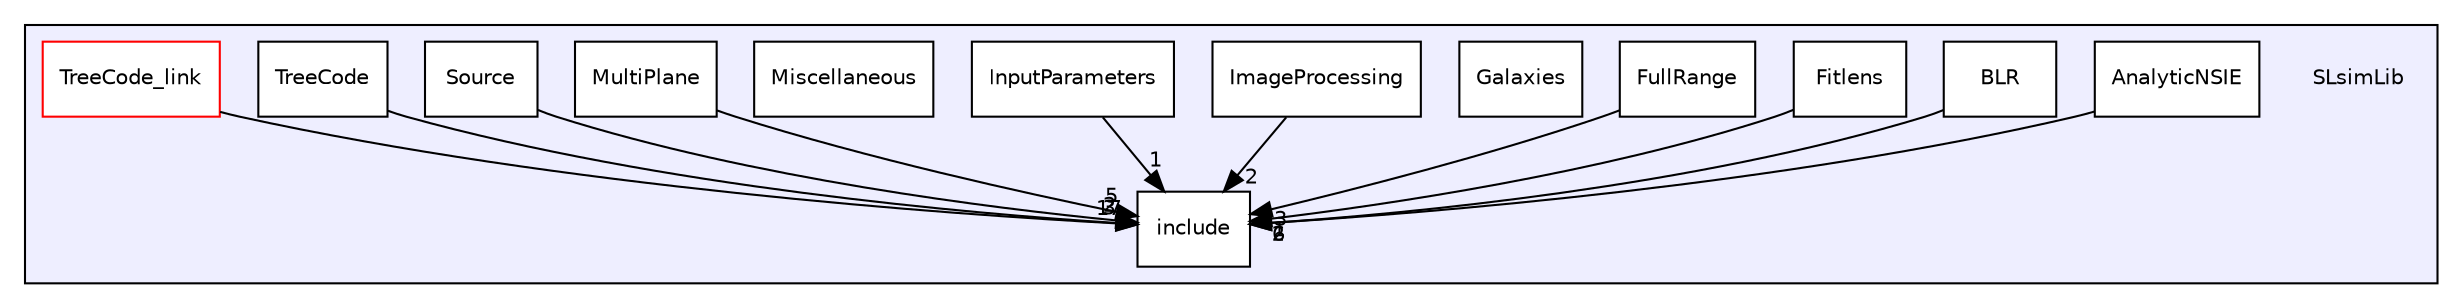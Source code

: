 digraph "SLsimLib" {
  compound=true
  node [ fontsize="10", fontname="Helvetica"];
  edge [ labelfontsize="10", labelfontname="Helvetica"];
  subgraph clusterdir_55925bd33ed9b71a1b473542f7ae7f24 {
    graph [ bgcolor="#eeeeff", pencolor="black", label="" URL="dir_55925bd33ed9b71a1b473542f7ae7f24.html"];
    dir_55925bd33ed9b71a1b473542f7ae7f24 [shape=plaintext label="SLsimLib"];
    dir_ef244439670142878bc69cfbfff009e9 [shape=box label="AnalyticNSIE" color="black" fillcolor="white" style="filled" URL="dir_ef244439670142878bc69cfbfff009e9.html"];
    dir_d88c059490027f78212a44ef24f8967a [shape=box label="BLR" color="black" fillcolor="white" style="filled" URL="dir_d88c059490027f78212a44ef24f8967a.html"];
    dir_a4333009aee193e4688f2180940a9958 [shape=box label="Fitlens" color="black" fillcolor="white" style="filled" URL="dir_a4333009aee193e4688f2180940a9958.html"];
    dir_2343fce9149328545bf234cf5e4b11b4 [shape=box label="FullRange" color="black" fillcolor="white" style="filled" URL="dir_2343fce9149328545bf234cf5e4b11b4.html"];
    dir_509c00d461f31c7f046152142274e13a [shape=box label="Galaxies" color="black" fillcolor="white" style="filled" URL="dir_509c00d461f31c7f046152142274e13a.html"];
    dir_be5084d86e25290d9992f203ecd5a594 [shape=box label="ImageProcessing" color="black" fillcolor="white" style="filled" URL="dir_be5084d86e25290d9992f203ecd5a594.html"];
    dir_d255db3c0926674bed0b75f79a4d7ac7 [shape=box label="include" color="black" fillcolor="white" style="filled" URL="dir_d255db3c0926674bed0b75f79a4d7ac7.html"];
    dir_a8a1e2e13d9cef1671fbb9bc9b8f0859 [shape=box label="InputParameters" color="black" fillcolor="white" style="filled" URL="dir_a8a1e2e13d9cef1671fbb9bc9b8f0859.html"];
    dir_0cec518b9ed822f8d31f601a707ea5b3 [shape=box label="Miscellaneous" color="black" fillcolor="white" style="filled" URL="dir_0cec518b9ed822f8d31f601a707ea5b3.html"];
    dir_f566d9711f6d476bde0b4e10c58f6c84 [shape=box label="MultiPlane" color="black" fillcolor="white" style="filled" URL="dir_f566d9711f6d476bde0b4e10c58f6c84.html"];
    dir_cb428b61d941e55c08fe772b6baef088 [shape=box label="Source" color="black" fillcolor="white" style="filled" URL="dir_cb428b61d941e55c08fe772b6baef088.html"];
    dir_7c893637f3cb0c15cfbb90e98e9d1642 [shape=box label="TreeCode" color="black" fillcolor="white" style="filled" URL="dir_7c893637f3cb0c15cfbb90e98e9d1642.html"];
    dir_6ee2e11cdb24cab59fcab4736a96f2c5 [shape=box label="TreeCode_link" color="red" fillcolor="white" style="filled" URL="dir_6ee2e11cdb24cab59fcab4736a96f2c5.html"];
  }
  dir_ef244439670142878bc69cfbfff009e9->dir_d255db3c0926674bed0b75f79a4d7ac7 [headlabel="6", labeldistance=1.5 headhref="dir_000005_000011.html"];
  dir_a8a1e2e13d9cef1671fbb9bc9b8f0859->dir_d255db3c0926674bed0b75f79a4d7ac7 [headlabel="1", labeldistance=1.5 headhref="dir_000012_000011.html"];
  dir_7c893637f3cb0c15cfbb90e98e9d1642->dir_d255db3c0926674bed0b75f79a4d7ac7 [headlabel="3", labeldistance=1.5 headhref="dir_000016_000011.html"];
  dir_d88c059490027f78212a44ef24f8967a->dir_d255db3c0926674bed0b75f79a4d7ac7 [headlabel="2", labeldistance=1.5 headhref="dir_000006_000011.html"];
  dir_a4333009aee193e4688f2180940a9958->dir_d255db3c0926674bed0b75f79a4d7ac7 [headlabel="1", labeldistance=1.5 headhref="dir_000007_000011.html"];
  dir_be5084d86e25290d9992f203ecd5a594->dir_d255db3c0926674bed0b75f79a4d7ac7 [headlabel="2", labeldistance=1.5 headhref="dir_000010_000011.html"];
  dir_f566d9711f6d476bde0b4e10c58f6c84->dir_d255db3c0926674bed0b75f79a4d7ac7 [headlabel="5", labeldistance=1.5 headhref="dir_000014_000011.html"];
  dir_2343fce9149328545bf234cf5e4b11b4->dir_d255db3c0926674bed0b75f79a4d7ac7 [headlabel="3", labeldistance=1.5 headhref="dir_000008_000011.html"];
  dir_cb428b61d941e55c08fe772b6baef088->dir_d255db3c0926674bed0b75f79a4d7ac7 [headlabel="2", labeldistance=1.5 headhref="dir_000015_000011.html"];
  dir_6ee2e11cdb24cab59fcab4736a96f2c5->dir_d255db3c0926674bed0b75f79a4d7ac7 [headlabel="17", labeldistance=1.5 headhref="dir_000004_000011.html"];
}
